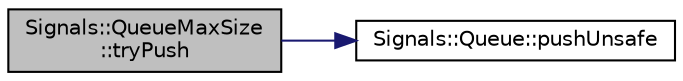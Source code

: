digraph "Signals::QueueMaxSize::tryPush"
{
 // INTERACTIVE_SVG=YES
  edge [fontname="Helvetica",fontsize="10",labelfontname="Helvetica",labelfontsize="10"];
  node [fontname="Helvetica",fontsize="10",shape=record];
  rankdir="LR";
  Node1 [label="Signals::QueueMaxSize\l::tryPush",height=0.2,width=0.4,color="black", fillcolor="grey75", style="filled", fontcolor="black"];
  Node1 -> Node2 [color="midnightblue",fontsize="10",style="solid",fontname="Helvetica"];
  Node2 [label="Signals::Queue::pushUnsafe",height=0.2,width=0.4,color="black", fillcolor="white", style="filled",URL="$class_signals_1_1_queue.html#a5e1a71e7d4610c8e53e4a5c827f4c83c"];
}
